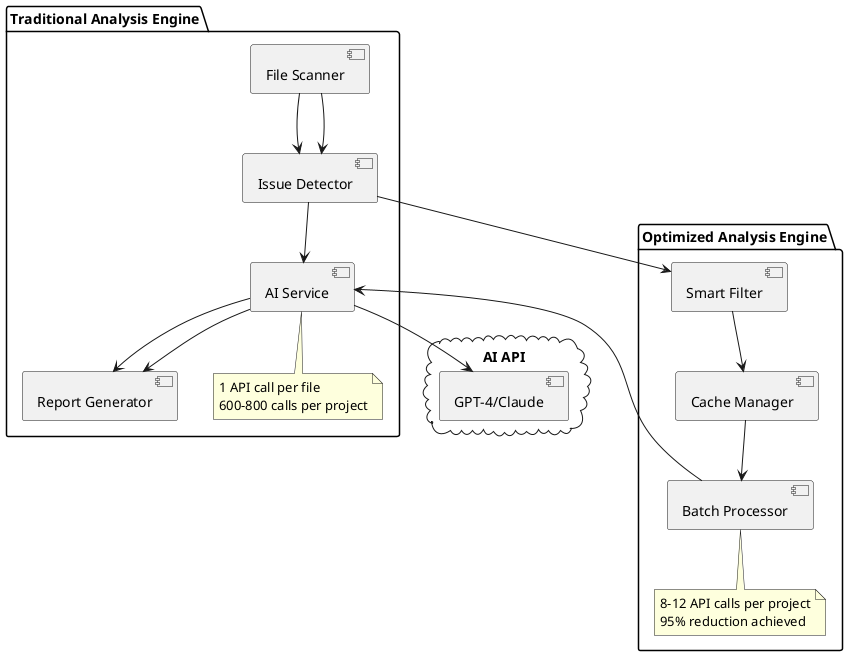@startuml
!define RECTANGLE class

package "Traditional Analysis Engine" {
  [File Scanner] --> [Issue Detector]
  [Issue Detector] --> [AI Service]
  [AI Service] --> [Report Generator]
  note bottom of [AI Service] : 1 API call per file\n600-800 calls per project
}

package "Optimized Analysis Engine" {
  [File Scanner] --> [Issue Detector]
  [Issue Detector] --> [Smart Filter]
  [Smart Filter] --> [Cache Manager]
  [Cache Manager] --> [Batch Processor]
  [Batch Processor] --> [AI Service]
  [AI Service] --> [Report Generator]
  note bottom of [Batch Processor] : 8-12 API calls per project\n95% reduction achieved
}

cloud "AI API" {
  [GPT-4/Claude]
}

[AI Service] --> [GPT-4/Claude]
@enduml
